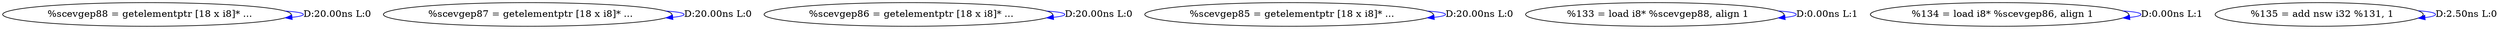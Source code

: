 digraph {
Node0x36d91a0[label="  %scevgep88 = getelementptr [18 x i8]* ..."];
Node0x36d91a0 -> Node0x36d91a0[label="D:20.00ns L:0",color=blue];
Node0x36d92c0[label="  %scevgep87 = getelementptr [18 x i8]* ..."];
Node0x36d92c0 -> Node0x36d92c0[label="D:20.00ns L:0",color=blue];
Node0x36d93a0[label="  %scevgep86 = getelementptr [18 x i8]* ..."];
Node0x36d93a0 -> Node0x36d93a0[label="D:20.00ns L:0",color=blue];
Node0x36d9480[label="  %scevgep85 = getelementptr [18 x i8]* ..."];
Node0x36d9480 -> Node0x36d9480[label="D:20.00ns L:0",color=blue];
Node0x36d9640[label="  %133 = load i8* %scevgep88, align 1"];
Node0x36d9640 -> Node0x36d9640[label="D:0.00ns L:1",color=blue];
Node0x36d9800[label="  %134 = load i8* %scevgep86, align 1"];
Node0x36d9800 -> Node0x36d9800[label="D:0.00ns L:1",color=blue];
Node0x36d9a40[label="  %135 = add nsw i32 %131, 1"];
Node0x36d9a40 -> Node0x36d9a40[label="D:2.50ns L:0",color=blue];
}
